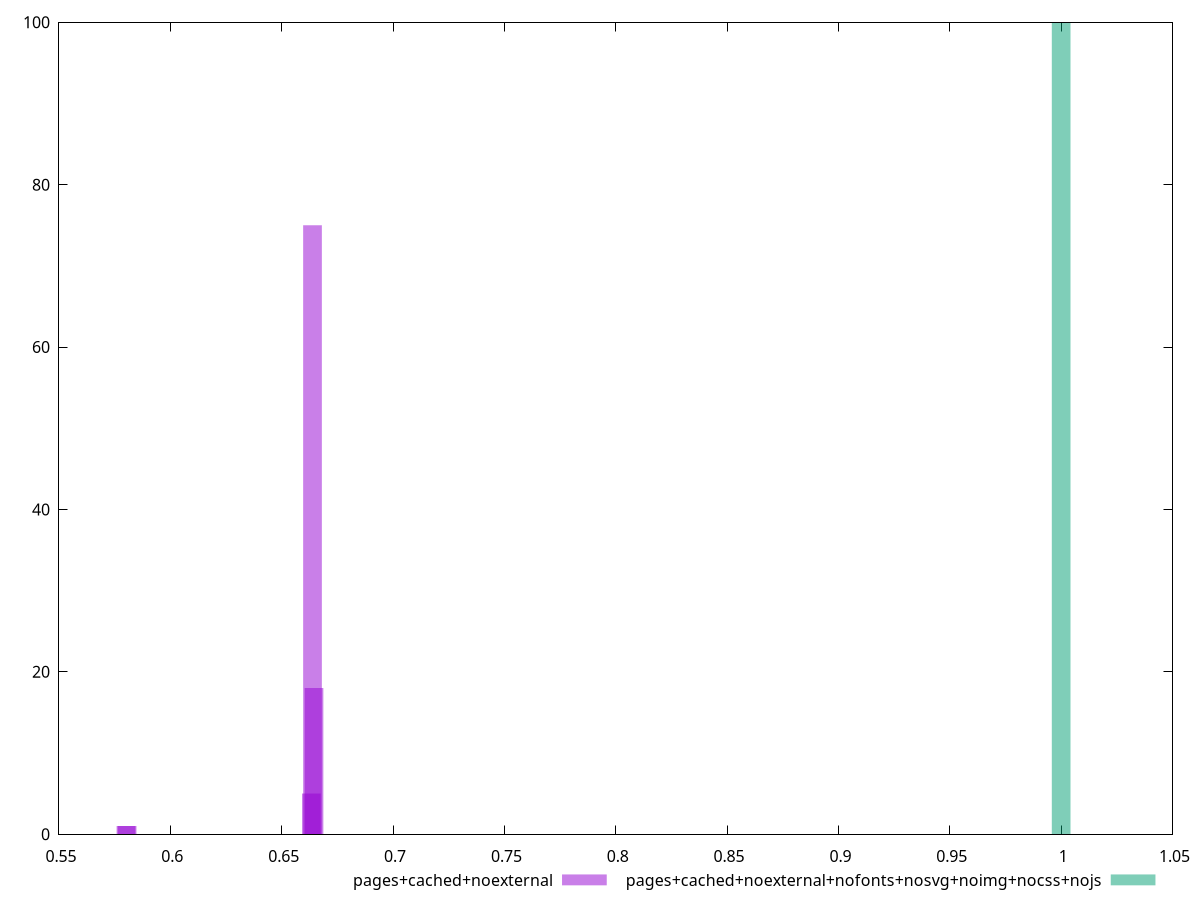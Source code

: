 $_pagesCachedNoexternal <<EOF
0.6638319711523736 75
0.6645060833343003 18
0.6633263870159285 5
0.5805791166844191 1
0.580073532547974 1
EOF
$_pagesCachedNoexternalNofontsNosvgNoimgNocssNojs <<EOF
1 100
EOF
set key outside below
set terminal pngcairo
set output "report_00004_2020-11-02T20-21-41.718Z/uses-rel-preload/uses-rel-preload_pages+cached+noexternal_pages+cached+noexternal+nofonts+nosvg+noimg+nocss+nojs+hist.png"
set boxwidth 0.00839852934904052
set style fill transparent solid 0.5 noborder
set yrange [0:100]
plot $_pagesCachedNoexternal title "pages+cached+noexternal" with boxes ,$_pagesCachedNoexternalNofontsNosvgNoimgNocssNojs title "pages+cached+noexternal+nofonts+nosvg+noimg+nocss+nojs" with boxes ,